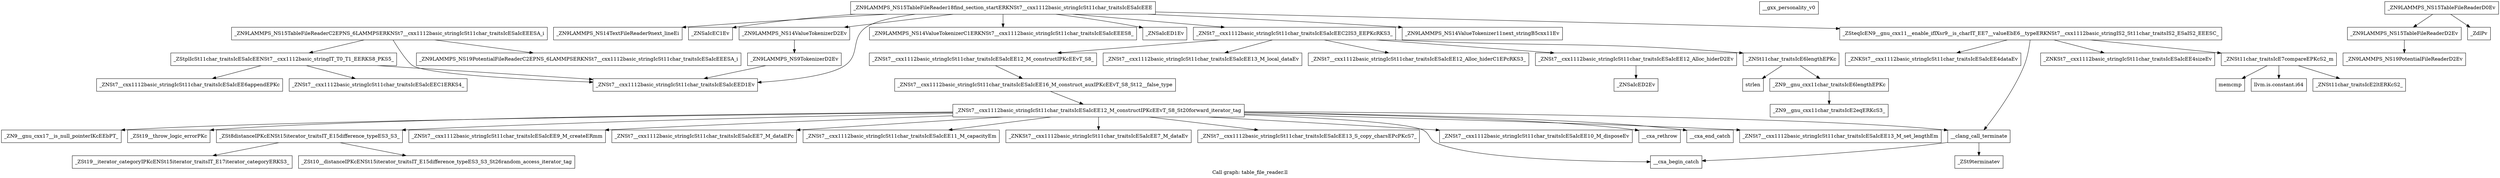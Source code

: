 digraph "Call graph: table_file_reader.ll" {
	label="Call graph: table_file_reader.ll";

	Node0x55b24c173870 [shape=record,label="{_ZN9LAMMPS_NS15TableFileReaderC2EPNS_6LAMMPSERKNSt7__cxx1112basic_stringIcSt11char_traitsIcESaIcEEESA_i}"];
	Node0x55b24c173870 -> Node0x55b24c14a8e0;
	Node0x55b24c173870 -> Node0x55b24c14df30;
	Node0x55b24c173870 -> Node0x55b24c14fa70;
	Node0x55b24c14a8e0 [shape=record,label="{_ZStplIcSt11char_traitsIcESaIcEENSt7__cxx1112basic_stringIT_T0_T1_EERKS8_PKS5_}"];
	Node0x55b24c14a8e0 -> Node0x55b24c151360;
	Node0x55b24c14a8e0 -> Node0x55b24c1521f0;
	Node0x55b24c14a8e0 -> Node0x55b24c14fa70;
	Node0x55b24c14df30 [shape=record,label="{_ZN9LAMMPS_NS19PotentialFileReaderC2EPNS_6LAMMPSERKNSt7__cxx1112basic_stringIcSt11char_traitsIcESaIcEEESA_i}"];
	Node0x55b24c153bb0 [shape=record,label="{__gxx_personality_v0}"];
	Node0x55b24c14fa70 [shape=record,label="{_ZNSt7__cxx1112basic_stringIcSt11char_traitsIcESaIcEED1Ev}"];
	Node0x55b24c17d5f0 [shape=record,label="{_ZN9LAMMPS_NS15TableFileReader18find_section_startERKNSt7__cxx1112basic_stringIcSt11char_traitsIcESaIcEEE}"];
	Node0x55b24c17d5f0 -> Node0x55b24c17d670;
	Node0x55b24c17d5f0 -> Node0x55b24c14fdd0;
	Node0x55b24c17d5f0 -> Node0x55b24c153fc0;
	Node0x55b24c17d5f0 -> Node0x55b24c15c470;
	Node0x55b24c17d5f0 -> Node0x55b24c14fa70;
	Node0x55b24c17d5f0 -> Node0x55b24c155250;
	Node0x55b24c17d5f0 -> Node0x55b24c156f90;
	Node0x55b24c17d5f0 -> Node0x55b24c164200;
	Node0x55b24c17d5f0 -> Node0x55b24c157330;
	Node0x55b24c164200 [shape=record,label="{_ZSteqIcEN9__gnu_cxx11__enable_ifIXsr9__is_charIT_EE7__valueEbE6__typeERKNSt7__cxx1112basic_stringIS2_St11char_traitsIS2_ESaIS2_EEESC_}"];
	Node0x55b24c164200 -> Node0x55b24c164540;
	Node0x55b24c164200 -> Node0x55b24c167240;
	Node0x55b24c164200 -> Node0x55b24c165010;
	Node0x55b24c164200 -> Node0x55b24c166680;
	Node0x55b24c15f490 [shape=record,label="{_ZNSt11char_traitsIcE6lengthEPKc}"];
	Node0x55b24c15f490 -> Node0x55b24c1731d0;
	Node0x55b24c15f490 -> Node0x55b24c15f310;
	Node0x55b24c17d670 [shape=record,label="{_ZN9LAMMPS_NS14TextFileReader9next_lineEi}"];
	Node0x55b24c14fdd0 [shape=record,label="{_ZNSaIcEC1Ev}"];
	Node0x55b24c153fc0 [shape=record,label="{_ZNSt7__cxx1112basic_stringIcSt11char_traitsIcESaIcEEC2IS3_EEPKcRKS3_}"];
	Node0x55b24c153fc0 -> Node0x55b24c15dab0;
	Node0x55b24c153fc0 -> Node0x55b24c15e530;
	Node0x55b24c153fc0 -> Node0x55b24c15f490;
	Node0x55b24c153fc0 -> Node0x55b24c1605e0;
	Node0x55b24c153fc0 -> Node0x55b24c151d50;
	Node0x55b24c155250 [shape=record,label="{_ZN9LAMMPS_NS14ValueTokenizerC1ERKNSt7__cxx1112basic_stringIcSt11char_traitsIcESaIcEEES8_}"];
	Node0x55b24c156f90 [shape=record,label="{_ZNSaIcED1Ev}"];
	Node0x55b24c157330 [shape=record,label="{_ZN9LAMMPS_NS14ValueTokenizer11next_stringB5cxx11Ev}"];
	Node0x55b24c15c470 [shape=record,label="{_ZN9LAMMPS_NS14ValueTokenizerD2Ev}"];
	Node0x55b24c15c470 -> Node0x55b24c168d40;
	Node0x55b24c16abd0 [shape=record,label="{_ZN9LAMMPS_NS15TableFileReaderD2Ev}"];
	Node0x55b24c16abd0 -> Node0x55b24c167130;
	Node0x55b24c168c30 [shape=record,label="{_ZN9LAMMPS_NS15TableFileReaderD0Ev}"];
	Node0x55b24c168c30 -> Node0x55b24c16abd0;
	Node0x55b24c168c30 -> Node0x55b24c16cff0;
	Node0x55b24c168d40 [shape=record,label="{_ZN9LAMMPS_NS9TokenizerD2Ev}"];
	Node0x55b24c168d40 -> Node0x55b24c14fa70;
	Node0x55b24c151360 [shape=record,label="{_ZNSt7__cxx1112basic_stringIcSt11char_traitsIcESaIcEEC1ERKS4_}"];
	Node0x55b24c1521f0 [shape=record,label="{_ZNSt7__cxx1112basic_stringIcSt11char_traitsIcESaIcEE6appendEPKc}"];
	Node0x55b24c15dab0 [shape=record,label="{_ZNSt7__cxx1112basic_stringIcSt11char_traitsIcESaIcEE13_M_local_dataEv}"];
	Node0x55b24c15e530 [shape=record,label="{_ZNSt7__cxx1112basic_stringIcSt11char_traitsIcESaIcEE12_Alloc_hiderC1EPcRKS3_}"];
	Node0x55b24c1605e0 [shape=record,label="{_ZNSt7__cxx1112basic_stringIcSt11char_traitsIcESaIcEE12_M_constructIPKcEEvT_S8_}"];
	Node0x55b24c1605e0 -> Node0x55b24c173d60;
	Node0x55b24c151d50 [shape=record,label="{_ZNSt7__cxx1112basic_stringIcSt11char_traitsIcESaIcEE12_Alloc_hiderD2Ev}"];
	Node0x55b24c151d50 -> Node0x55b24c15edd0;
	Node0x55b24c173d60 [shape=record,label="{_ZNSt7__cxx1112basic_stringIcSt11char_traitsIcESaIcEE16_M_construct_auxIPKcEEvT_S8_St12__false_type}"];
	Node0x55b24c173d60 -> Node0x55b24c15fa40;
	Node0x55b24c15fa40 [shape=record,label="{_ZNSt7__cxx1112basic_stringIcSt11char_traitsIcESaIcEE12_M_constructIPKcEEvT_S8_St20forward_iterator_tag}"];
	Node0x55b24c15fa40 -> Node0x55b24c160a80;
	Node0x55b24c15fa40 -> Node0x55b24c160ea0;
	Node0x55b24c15fa40 -> Node0x55b24c16b8b0;
	Node0x55b24c15fa40 -> Node0x55b24c16c510;
	Node0x55b24c15fa40 -> Node0x55b24c16a1c0;
	Node0x55b24c15fa40 -> Node0x55b24c16f620;
	Node0x55b24c15fa40 -> Node0x55b24c16d950;
	Node0x55b24c15fa40 -> Node0x55b24c150770;
	Node0x55b24c15fa40 -> Node0x55b24c15e420;
	Node0x55b24c15fa40 -> Node0x55b24c174f90;
	Node0x55b24c15fa40 -> Node0x55b24c161900;
	Node0x55b24c15fa40 -> Node0x55b24c1834b0;
	Node0x55b24c15fa40 -> Node0x55b24c183530;
	Node0x55b24c15fa40 -> Node0x55b24c167240;
	Node0x55b24c160a80 [shape=record,label="{_ZN9__gnu_cxx17__is_null_pointerIKcEEbPT_}"];
	Node0x55b24c160ea0 [shape=record,label="{_ZSt19__throw_logic_errorPKc}"];
	Node0x55b24c16b8b0 [shape=record,label="{_ZSt8distanceIPKcENSt15iterator_traitsIT_E15difference_typeES3_S3_}"];
	Node0x55b24c16b8b0 -> Node0x55b24c1835b0;
	Node0x55b24c16b8b0 -> Node0x55b24c183630;
	Node0x55b24c16a1c0 [shape=record,label="{_ZNSt7__cxx1112basic_stringIcSt11char_traitsIcESaIcEE7_M_dataEPc}"];
	Node0x55b24c16c510 [shape=record,label="{_ZNSt7__cxx1112basic_stringIcSt11char_traitsIcESaIcEE9_M_createERmm}"];
	Node0x55b24c16f620 [shape=record,label="{_ZNSt7__cxx1112basic_stringIcSt11char_traitsIcESaIcEE11_M_capacityEm}"];
	Node0x55b24c150770 [shape=record,label="{_ZNSt7__cxx1112basic_stringIcSt11char_traitsIcESaIcEE13_S_copy_charsEPcPKcS7_}"];
	Node0x55b24c16d950 [shape=record,label="{_ZNKSt7__cxx1112basic_stringIcSt11char_traitsIcESaIcEE7_M_dataEv}"];
	Node0x55b24c15e420 [shape=record,label="{__cxa_begin_catch}"];
	Node0x55b24c174f90 [shape=record,label="{_ZNSt7__cxx1112basic_stringIcSt11char_traitsIcESaIcEE10_M_disposeEv}"];
	Node0x55b24c161900 [shape=record,label="{__cxa_rethrow}"];
	Node0x55b24c1834b0 [shape=record,label="{__cxa_end_catch}"];
	Node0x55b24c167240 [shape=record,label="{__clang_call_terminate}"];
	Node0x55b24c167240 -> Node0x55b24c15e420;
	Node0x55b24c167240 -> Node0x55b24c182680;
	Node0x55b24c182680 [shape=record,label="{_ZSt9terminatev}"];
	Node0x55b24c183530 [shape=record,label="{_ZNSt7__cxx1112basic_stringIcSt11char_traitsIcESaIcEE13_M_set_lengthEm}"];
	Node0x55b24c183630 [shape=record,label="{_ZSt10__distanceIPKcENSt15iterator_traitsIT_E15difference_typeES3_S3_St26random_access_iterator_tag}"];
	Node0x55b24c1835b0 [shape=record,label="{_ZSt19__iterator_categoryIPKcENSt15iterator_traitsIT_E17iterator_categoryERKS3_}"];
	Node0x55b24c1731d0 [shape=record,label="{_ZN9__gnu_cxx11char_traitsIcE6lengthEPKc}"];
	Node0x55b24c1731d0 -> Node0x55b24c182700;
	Node0x55b24c15f310 [shape=record,label="{strlen}"];
	Node0x55b24c182700 [shape=record,label="{_ZN9__gnu_cxx11char_traitsIcE2eqERKcS3_}"];
	Node0x55b24c15edd0 [shape=record,label="{_ZNSaIcED2Ev}"];
	Node0x55b24c164540 [shape=record,label="{_ZNKSt7__cxx1112basic_stringIcSt11char_traitsIcESaIcEE4sizeEv}"];
	Node0x55b24c166680 [shape=record,label="{_ZNSt11char_traitsIcE7compareEPKcS2_m}"];
	Node0x55b24c166680 -> Node0x55b24c182780;
	Node0x55b24c166680 -> Node0x55b24c182800;
	Node0x55b24c166680 -> Node0x55b24c182880;
	Node0x55b24c165010 [shape=record,label="{_ZNKSt7__cxx1112basic_stringIcSt11char_traitsIcESaIcEE4dataEv}"];
	Node0x55b24c182780 [shape=record,label="{llvm.is.constant.i64}"];
	Node0x55b24c182800 [shape=record,label="{_ZNSt11char_traitsIcE2ltERKcS2_}"];
	Node0x55b24c182880 [shape=record,label="{memcmp}"];
	Node0x55b24c167130 [shape=record,label="{_ZN9LAMMPS_NS19PotentialFileReaderD2Ev}"];
	Node0x55b24c16cff0 [shape=record,label="{_ZdlPv}"];
}
